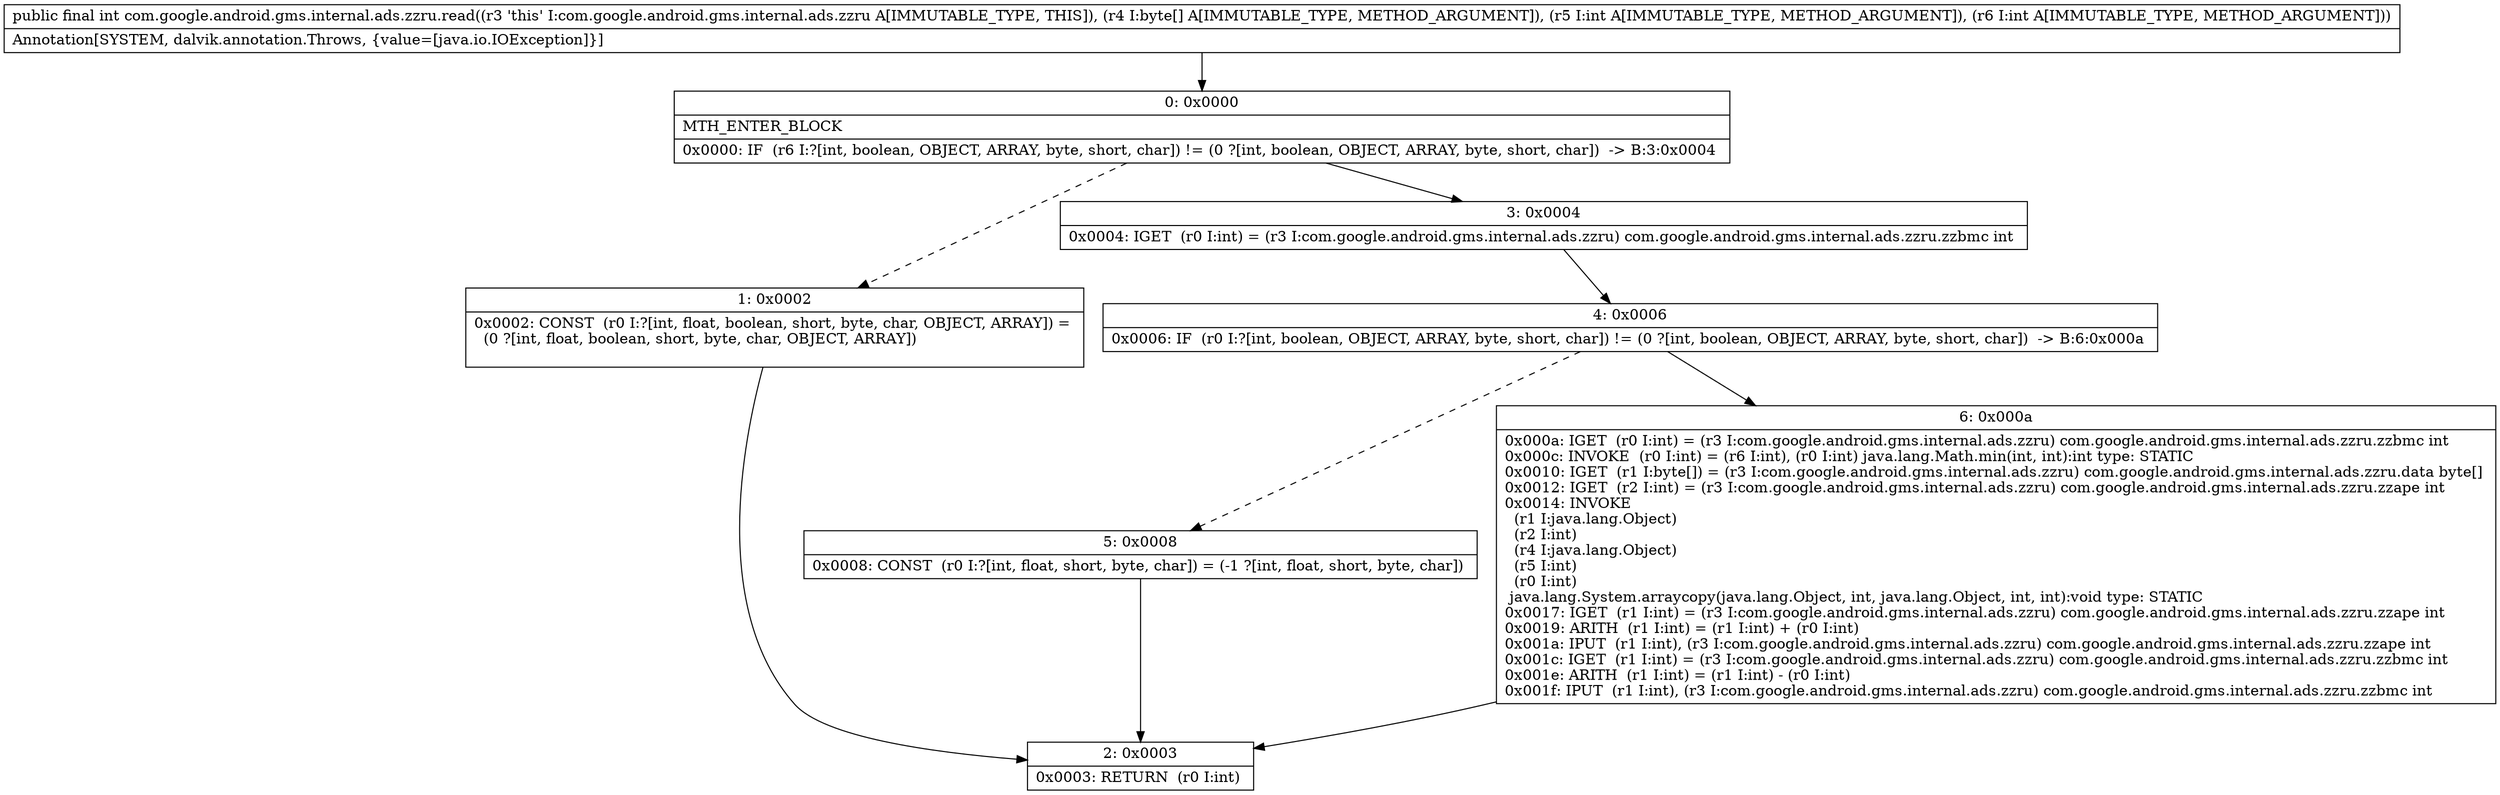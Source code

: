 digraph "CFG forcom.google.android.gms.internal.ads.zzru.read([BII)I" {
Node_0 [shape=record,label="{0\:\ 0x0000|MTH_ENTER_BLOCK\l|0x0000: IF  (r6 I:?[int, boolean, OBJECT, ARRAY, byte, short, char]) != (0 ?[int, boolean, OBJECT, ARRAY, byte, short, char])  \-\> B:3:0x0004 \l}"];
Node_1 [shape=record,label="{1\:\ 0x0002|0x0002: CONST  (r0 I:?[int, float, boolean, short, byte, char, OBJECT, ARRAY]) = \l  (0 ?[int, float, boolean, short, byte, char, OBJECT, ARRAY])\l \l}"];
Node_2 [shape=record,label="{2\:\ 0x0003|0x0003: RETURN  (r0 I:int) \l}"];
Node_3 [shape=record,label="{3\:\ 0x0004|0x0004: IGET  (r0 I:int) = (r3 I:com.google.android.gms.internal.ads.zzru) com.google.android.gms.internal.ads.zzru.zzbmc int \l}"];
Node_4 [shape=record,label="{4\:\ 0x0006|0x0006: IF  (r0 I:?[int, boolean, OBJECT, ARRAY, byte, short, char]) != (0 ?[int, boolean, OBJECT, ARRAY, byte, short, char])  \-\> B:6:0x000a \l}"];
Node_5 [shape=record,label="{5\:\ 0x0008|0x0008: CONST  (r0 I:?[int, float, short, byte, char]) = (\-1 ?[int, float, short, byte, char]) \l}"];
Node_6 [shape=record,label="{6\:\ 0x000a|0x000a: IGET  (r0 I:int) = (r3 I:com.google.android.gms.internal.ads.zzru) com.google.android.gms.internal.ads.zzru.zzbmc int \l0x000c: INVOKE  (r0 I:int) = (r6 I:int), (r0 I:int) java.lang.Math.min(int, int):int type: STATIC \l0x0010: IGET  (r1 I:byte[]) = (r3 I:com.google.android.gms.internal.ads.zzru) com.google.android.gms.internal.ads.zzru.data byte[] \l0x0012: IGET  (r2 I:int) = (r3 I:com.google.android.gms.internal.ads.zzru) com.google.android.gms.internal.ads.zzru.zzape int \l0x0014: INVOKE  \l  (r1 I:java.lang.Object)\l  (r2 I:int)\l  (r4 I:java.lang.Object)\l  (r5 I:int)\l  (r0 I:int)\l java.lang.System.arraycopy(java.lang.Object, int, java.lang.Object, int, int):void type: STATIC \l0x0017: IGET  (r1 I:int) = (r3 I:com.google.android.gms.internal.ads.zzru) com.google.android.gms.internal.ads.zzru.zzape int \l0x0019: ARITH  (r1 I:int) = (r1 I:int) + (r0 I:int) \l0x001a: IPUT  (r1 I:int), (r3 I:com.google.android.gms.internal.ads.zzru) com.google.android.gms.internal.ads.zzru.zzape int \l0x001c: IGET  (r1 I:int) = (r3 I:com.google.android.gms.internal.ads.zzru) com.google.android.gms.internal.ads.zzru.zzbmc int \l0x001e: ARITH  (r1 I:int) = (r1 I:int) \- (r0 I:int) \l0x001f: IPUT  (r1 I:int), (r3 I:com.google.android.gms.internal.ads.zzru) com.google.android.gms.internal.ads.zzru.zzbmc int \l}"];
MethodNode[shape=record,label="{public final int com.google.android.gms.internal.ads.zzru.read((r3 'this' I:com.google.android.gms.internal.ads.zzru A[IMMUTABLE_TYPE, THIS]), (r4 I:byte[] A[IMMUTABLE_TYPE, METHOD_ARGUMENT]), (r5 I:int A[IMMUTABLE_TYPE, METHOD_ARGUMENT]), (r6 I:int A[IMMUTABLE_TYPE, METHOD_ARGUMENT]))  | Annotation[SYSTEM, dalvik.annotation.Throws, \{value=[java.io.IOException]\}]\l}"];
MethodNode -> Node_0;
Node_0 -> Node_1[style=dashed];
Node_0 -> Node_3;
Node_1 -> Node_2;
Node_3 -> Node_4;
Node_4 -> Node_5[style=dashed];
Node_4 -> Node_6;
Node_5 -> Node_2;
Node_6 -> Node_2;
}

